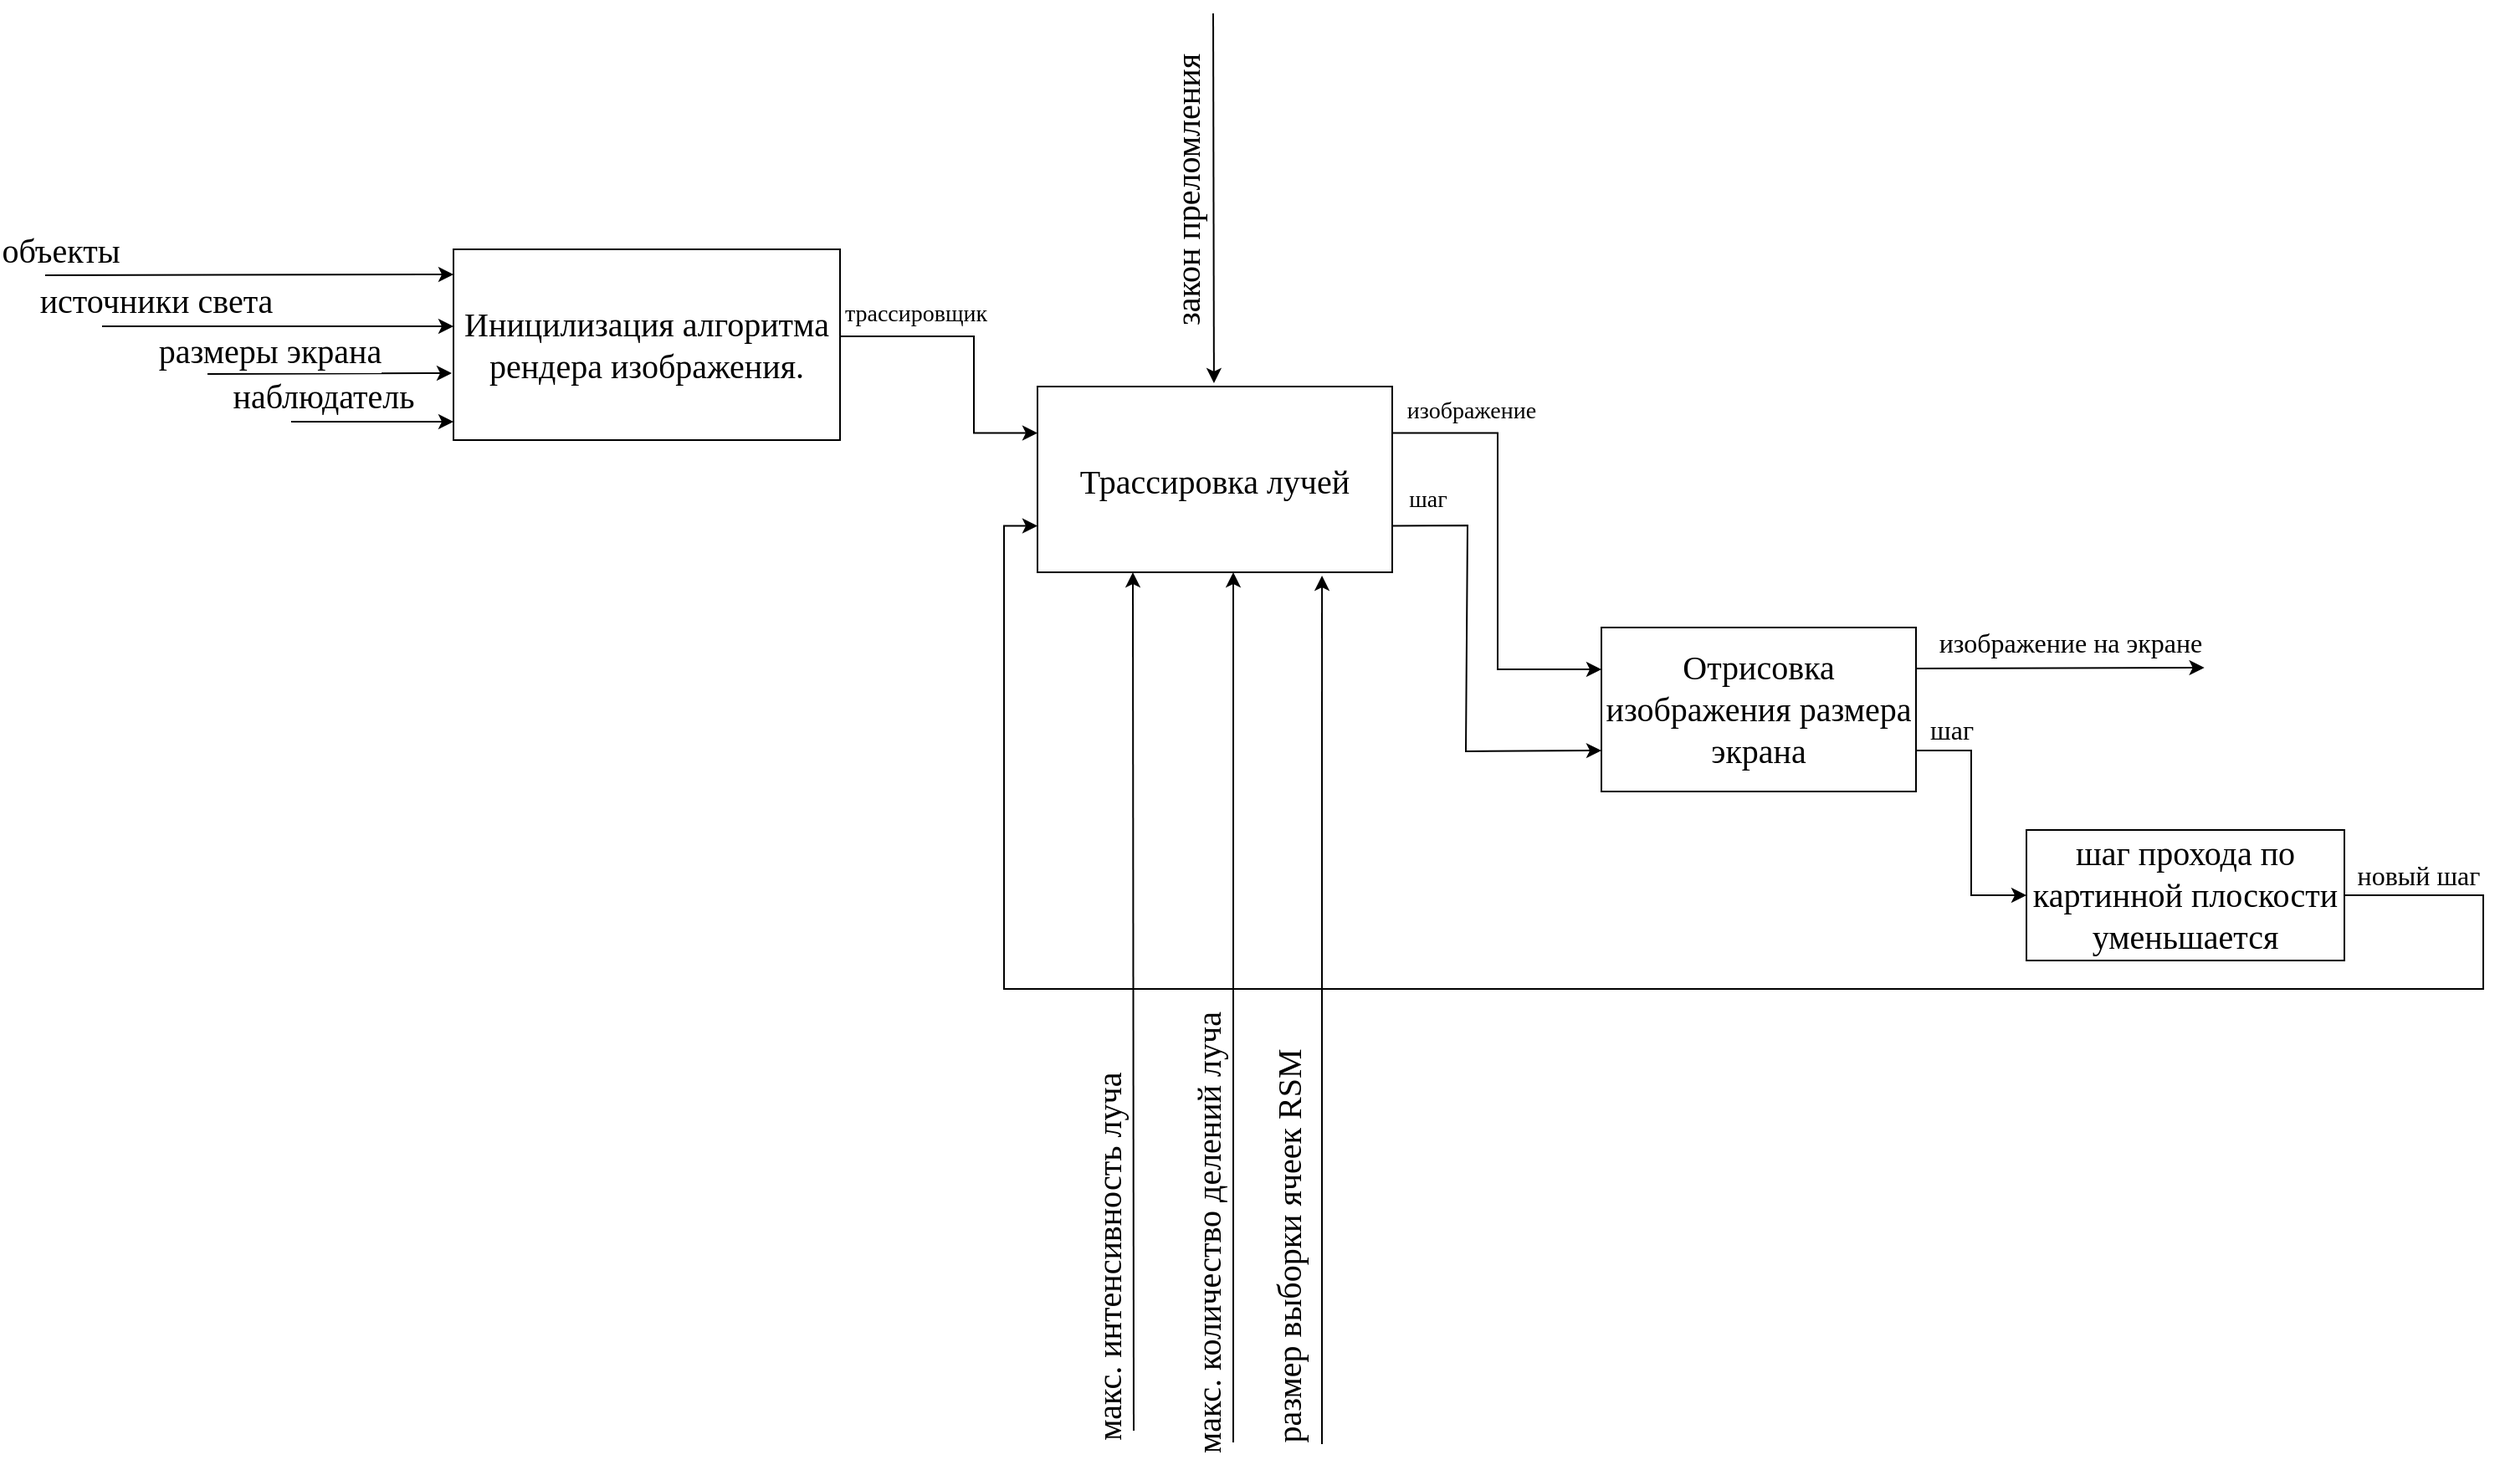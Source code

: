 <mxfile version="22.1.2" type="device">
  <diagram name="Page-1" id="eGsYXvjjxoPXz367dYDe">
    <mxGraphModel dx="2372" dy="981" grid="0" gridSize="10" guides="1" tooltips="1" connect="1" arrows="1" fold="1" page="0" pageScale="1" pageWidth="827" pageHeight="1169" math="0" shadow="0">
      <root>
        <mxCell id="0" />
        <mxCell id="1" parent="0" />
        <mxCell id="wv1XjT0LFwEQacN8_PaS-1" value="&lt;font face=&quot;Times New Roman&quot;&gt;Иницилизация алгоритма&lt;br&gt;рендера изображения.&lt;br&gt;&lt;/font&gt;" style="rounded=0;whiteSpace=wrap;html=1;hachureGap=4;fontFamily=Architects Daughter;fontSource=https%3A%2F%2Ffonts.googleapis.com%2Fcss%3Ffamily%3DArchitects%2BDaughter;fontSize=20;" parent="1" vertex="1">
          <mxGeometry x="205" y="273" width="231" height="114" as="geometry" />
        </mxCell>
        <mxCell id="mkTNvh2SJK-kbhCOiKYR-7" style="edgeStyle=orthogonalEdgeStyle;rounded=0;orthogonalLoop=1;jettySize=auto;html=1;exitX=1;exitY=0.5;exitDx=0;exitDy=0;entryX=0;entryY=0.25;entryDx=0;entryDy=0;" parent="1" source="wv1XjT0LFwEQacN8_PaS-1" target="mkTNvh2SJK-kbhCOiKYR-6" edge="1">
          <mxGeometry relative="1" as="geometry">
            <Array as="points">
              <mxPoint x="436" y="325" />
              <mxPoint x="516" y="325" />
              <mxPoint x="516" y="383" />
            </Array>
            <mxPoint x="448" y="325.5" as="sourcePoint" />
          </mxGeometry>
        </mxCell>
        <mxCell id="mkTNvh2SJK-kbhCOiKYR-10" value="&lt;font style=&quot;font-size: 14px;&quot; face=&quot;Times New Roman&quot;&gt;трассировщик&lt;/font&gt;" style="edgeLabel;html=1;align=center;verticalAlign=middle;resizable=0;points=[];" parent="mkTNvh2SJK-kbhCOiKYR-7" vertex="1" connectable="0">
          <mxGeometry x="-0.429" y="1" relative="1" as="geometry">
            <mxPoint x="-2" y="-12" as="offset" />
          </mxGeometry>
        </mxCell>
        <mxCell id="EeyhYUfQf3vMyXZD8uqz-1" style="edgeStyle=orthogonalEdgeStyle;rounded=0;orthogonalLoop=1;jettySize=auto;html=1;exitX=1;exitY=0.75;exitDx=0;exitDy=0;entryX=0;entryY=0.5;entryDx=0;entryDy=0;" edge="1" parent="1" source="wv1XjT0LFwEQacN8_PaS-3" target="wv1XjT0LFwEQacN8_PaS-5">
          <mxGeometry relative="1" as="geometry" />
        </mxCell>
        <mxCell id="EeyhYUfQf3vMyXZD8uqz-2" value="&lt;font style=&quot;font-size: 16px;&quot; face=&quot;Times New Roman&quot;&gt;шаг&lt;/font&gt;" style="edgeLabel;html=1;align=center;verticalAlign=middle;resizable=0;points=[];" vertex="1" connectable="0" parent="EeyhYUfQf3vMyXZD8uqz-1">
          <mxGeometry x="-0.747" y="4" relative="1" as="geometry">
            <mxPoint x="1" y="-9" as="offset" />
          </mxGeometry>
        </mxCell>
        <mxCell id="EeyhYUfQf3vMyXZD8uqz-5" style="edgeStyle=orthogonalEdgeStyle;rounded=0;orthogonalLoop=1;jettySize=auto;html=1;exitX=1;exitY=0.25;exitDx=0;exitDy=0;" edge="1" parent="1" source="wv1XjT0LFwEQacN8_PaS-3">
          <mxGeometry relative="1" as="geometry">
            <mxPoint x="1251.333" y="523" as="targetPoint" />
          </mxGeometry>
        </mxCell>
        <mxCell id="EeyhYUfQf3vMyXZD8uqz-6" value="&lt;font style=&quot;font-size: 16px;&quot; face=&quot;Times New Roman&quot;&gt;изображение на экране&lt;/font&gt;" style="edgeLabel;html=1;align=center;verticalAlign=middle;resizable=0;points=[];" vertex="1" connectable="0" parent="EeyhYUfQf3vMyXZD8uqz-5">
          <mxGeometry x="-0.135" relative="1" as="geometry">
            <mxPoint x="17" y="-16" as="offset" />
          </mxGeometry>
        </mxCell>
        <mxCell id="wv1XjT0LFwEQacN8_PaS-3" value="&lt;font face=&quot;Times New Roman&quot;&gt;Отрисовка изображения размера экрана&lt;/font&gt;" style="rounded=0;whiteSpace=wrap;html=1;hachureGap=4;strokeColor=default;align=center;verticalAlign=middle;fontFamily=Architects Daughter;fontSource=https%3A%2F%2Ffonts.googleapis.com%2Fcss%3Ffamily%3DArchitects%2BDaughter;fontSize=20;fontColor=default;fillColor=default;" parent="1" vertex="1">
          <mxGeometry x="891" y="499" width="188" height="98" as="geometry" />
        </mxCell>
        <mxCell id="EeyhYUfQf3vMyXZD8uqz-3" style="edgeStyle=orthogonalEdgeStyle;rounded=0;orthogonalLoop=1;jettySize=auto;html=1;exitX=1;exitY=0.5;exitDx=0;exitDy=0;entryX=0;entryY=0.75;entryDx=0;entryDy=0;" edge="1" parent="1" source="wv1XjT0LFwEQacN8_PaS-5" target="mkTNvh2SJK-kbhCOiKYR-6">
          <mxGeometry relative="1" as="geometry">
            <Array as="points">
              <mxPoint x="1418" y="659" />
              <mxPoint x="1418" y="715" />
              <mxPoint x="534" y="715" />
              <mxPoint x="534" y="438" />
            </Array>
          </mxGeometry>
        </mxCell>
        <mxCell id="EeyhYUfQf3vMyXZD8uqz-4" value="&lt;font style=&quot;font-size: 16px;&quot; face=&quot;Times New Roman&quot;&gt;новый шаг&lt;/font&gt;" style="edgeLabel;html=1;align=center;verticalAlign=middle;resizable=0;points=[];" vertex="1" connectable="0" parent="EeyhYUfQf3vMyXZD8uqz-3">
          <mxGeometry x="-0.141" y="1" relative="1" as="geometry">
            <mxPoint x="389" y="-69" as="offset" />
          </mxGeometry>
        </mxCell>
        <mxCell id="wv1XjT0LFwEQacN8_PaS-5" value="&lt;font face=&quot;Times New Roman&quot;&gt;шаг прохода по картинной плоскости уменьшается&lt;/font&gt;" style="rounded=0;whiteSpace=wrap;html=1;hachureGap=4;strokeColor=default;align=center;verticalAlign=middle;fontFamily=Architects Daughter;fontSource=https%3A%2F%2Ffonts.googleapis.com%2Fcss%3Ffamily%3DArchitects%2BDaughter;fontSize=20;fontColor=default;fillColor=default;" parent="1" vertex="1">
          <mxGeometry x="1145" y="620" width="190" height="78" as="geometry" />
        </mxCell>
        <mxCell id="wv1XjT0LFwEQacN8_PaS-8" value="" style="endArrow=classic;html=1;rounded=0;fontFamily=Architects Daughter;fontSource=https%3A%2F%2Ffonts.googleapis.com%2Fcss%3Ffamily%3DArchitects%2BDaughter;fontSize=20;fontColor=default;entryX=0.5;entryY=0;entryDx=0;entryDy=0;" parent="1" edge="1">
          <mxGeometry width="50" height="50" relative="1" as="geometry">
            <mxPoint x="659" y="132" as="sourcePoint" />
            <mxPoint x="659.47" y="353" as="targetPoint" />
          </mxGeometry>
        </mxCell>
        <mxCell id="wv1XjT0LFwEQacN8_PaS-9" value="&lt;font face=&quot;Times New Roman&quot;&gt;закон преломления&lt;/font&gt;" style="edgeLabel;html=1;align=center;verticalAlign=middle;resizable=0;points=[];fontSize=20;fontFamily=Architects Daughter;fontColor=default;rotation=-90;" parent="wv1XjT0LFwEQacN8_PaS-8" vertex="1" connectable="0">
          <mxGeometry x="-0.035" y="-2" relative="1" as="geometry">
            <mxPoint x="-13" y="-1" as="offset" />
          </mxGeometry>
        </mxCell>
        <mxCell id="wv1XjT0LFwEQacN8_PaS-18" value="" style="endArrow=classic;html=1;rounded=0;fontFamily=Architects Daughter;fontSource=https%3A%2F%2Ffonts.googleapis.com%2Fcss%3Ffamily%3DArchitects%2BDaughter;fontSize=20;fontColor=default;entryX=0.25;entryY=1;entryDx=0;entryDy=0;" parent="1" edge="1">
          <mxGeometry width="50" height="50" relative="1" as="geometry">
            <mxPoint x="611.5" y="979" as="sourcePoint" />
            <mxPoint x="611" y="466" as="targetPoint" />
          </mxGeometry>
        </mxCell>
        <mxCell id="wv1XjT0LFwEQacN8_PaS-19" value="&lt;font face=&quot;Times New Roman&quot;&gt;макс. интенсивность луча&lt;/font&gt;" style="edgeLabel;html=1;align=center;verticalAlign=middle;resizable=0;points=[];fontSize=20;fontFamily=Architects Daughter;fontColor=default;rotation=-90;" parent="wv1XjT0LFwEQacN8_PaS-18" vertex="1" connectable="0">
          <mxGeometry x="-0.368" y="-1" relative="1" as="geometry">
            <mxPoint x="-16" y="59" as="offset" />
          </mxGeometry>
        </mxCell>
        <mxCell id="wv1XjT0LFwEQacN8_PaS-20" value="" style="endArrow=classic;html=1;rounded=0;fontFamily=Architects Daughter;fontSource=https%3A%2F%2Ffonts.googleapis.com%2Fcss%3Ffamily%3DArchitects%2BDaughter;fontSize=20;fontColor=default;entryX=0.5;entryY=1;entryDx=0;entryDy=0;" parent="1" edge="1">
          <mxGeometry width="50" height="50" relative="1" as="geometry">
            <mxPoint x="671" y="986" as="sourcePoint" />
            <mxPoint x="671.0" y="466" as="targetPoint" />
          </mxGeometry>
        </mxCell>
        <mxCell id="wv1XjT0LFwEQacN8_PaS-21" value="&lt;font face=&quot;Times New Roman&quot;&gt;макс. количество делений луча&lt;/font&gt;" style="edgeLabel;html=1;align=center;verticalAlign=middle;resizable=0;points=[];fontSize=20;fontFamily=Architects Daughter;fontColor=default;rotation=-90;" parent="wv1XjT0LFwEQacN8_PaS-20" vertex="1" connectable="0">
          <mxGeometry x="-0.224" y="-3" relative="1" as="geometry">
            <mxPoint x="-18" y="77" as="offset" />
          </mxGeometry>
        </mxCell>
        <mxCell id="wv1XjT0LFwEQacN8_PaS-22" value="" style="endArrow=classic;html=1;rounded=0;fontFamily=Architects Daughter;fontSource=https%3A%2F%2Ffonts.googleapis.com%2Fcss%3Ffamily%3DArchitects%2BDaughter;fontSize=20;fontColor=default;entryX=0.75;entryY=1;entryDx=0;entryDy=0;" parent="1" edge="1">
          <mxGeometry width="50" height="50" relative="1" as="geometry">
            <mxPoint x="724" y="987" as="sourcePoint" />
            <mxPoint x="724.02" y="468" as="targetPoint" />
          </mxGeometry>
        </mxCell>
        <mxCell id="wv1XjT0LFwEQacN8_PaS-23" value="&lt;font face=&quot;Times New Roman&quot;&gt;размер выборки ячеек RSM&lt;/font&gt;" style="edgeLabel;html=1;align=center;verticalAlign=middle;resizable=0;points=[];fontSize=20;fontFamily=Architects Daughter;fontColor=default;rotation=-90;" parent="wv1XjT0LFwEQacN8_PaS-22" vertex="1" connectable="0">
          <mxGeometry x="0.094" y="-1" relative="1" as="geometry">
            <mxPoint x="-21" y="166" as="offset" />
          </mxGeometry>
        </mxCell>
        <mxCell id="wv1XjT0LFwEQacN8_PaS-24" value="" style="endArrow=classic;html=1;rounded=0;fontFamily=Architects Daughter;fontSource=https%3A%2F%2Ffonts.googleapis.com%2Fcss%3Ffamily%3DArchitects%2BDaughter;fontSize=20;fontColor=default;entryX=0;entryY=0.25;entryDx=0;entryDy=0;" parent="1" edge="1">
          <mxGeometry width="50" height="50" relative="1" as="geometry">
            <mxPoint x="-39" y="288.5" as="sourcePoint" />
            <mxPoint x="205" y="288" as="targetPoint" />
          </mxGeometry>
        </mxCell>
        <mxCell id="wv1XjT0LFwEQacN8_PaS-27" value="&lt;font face=&quot;Times New Roman&quot;&gt;объекты&lt;/font&gt;" style="edgeLabel;html=1;align=center;verticalAlign=middle;resizable=0;points=[];fontSize=20;fontFamily=Architects Daughter;fontColor=default;" parent="wv1XjT0LFwEQacN8_PaS-24" vertex="1" connectable="0">
          <mxGeometry x="-0.211" y="-1" relative="1" as="geometry">
            <mxPoint x="-88" y="-16" as="offset" />
          </mxGeometry>
        </mxCell>
        <mxCell id="wv1XjT0LFwEQacN8_PaS-25" value="" style="endArrow=classic;html=1;rounded=0;fontFamily=Architects Daughter;fontSource=https%3A%2F%2Ffonts.googleapis.com%2Fcss%3Ffamily%3DArchitects%2BDaughter;fontSize=20;fontColor=default;entryX=0;entryY=0.5;entryDx=0;entryDy=0;" parent="1" edge="1">
          <mxGeometry width="50" height="50" relative="1" as="geometry">
            <mxPoint x="-5" y="319" as="sourcePoint" />
            <mxPoint x="205" y="319" as="targetPoint" />
          </mxGeometry>
        </mxCell>
        <mxCell id="wv1XjT0LFwEQacN8_PaS-28" value="&lt;font face=&quot;Times New Roman&quot;&gt;источники света&lt;/font&gt;" style="edgeLabel;html=1;align=center;verticalAlign=middle;resizable=0;points=[];fontSize=20;fontFamily=Architects Daughter;fontColor=default;" parent="wv1XjT0LFwEQacN8_PaS-25" vertex="1" connectable="0">
          <mxGeometry x="-0.088" y="-4" relative="1" as="geometry">
            <mxPoint x="-64" y="-19" as="offset" />
          </mxGeometry>
        </mxCell>
        <mxCell id="wv1XjT0LFwEQacN8_PaS-26" value="" style="endArrow=classic;html=1;rounded=0;fontFamily=Architects Daughter;fontSource=https%3A%2F%2Ffonts.googleapis.com%2Fcss%3Ffamily%3DArchitects%2BDaughter;fontSize=20;fontColor=default;" parent="1" edge="1">
          <mxGeometry width="50" height="50" relative="1" as="geometry">
            <mxPoint x="58" y="347.5" as="sourcePoint" />
            <mxPoint x="204" y="347" as="targetPoint" />
          </mxGeometry>
        </mxCell>
        <mxCell id="wv1XjT0LFwEQacN8_PaS-29" value="&lt;font face=&quot;Times New Roman&quot;&gt;размеры экрана&lt;/font&gt;" style="edgeLabel;html=1;align=center;verticalAlign=middle;resizable=0;points=[];fontSize=20;fontFamily=Architects Daughter;fontColor=default;" parent="wv1XjT0LFwEQacN8_PaS-26" vertex="1" connectable="0">
          <mxGeometry x="-0.336" y="2" relative="1" as="geometry">
            <mxPoint x="-12" y="-12" as="offset" />
          </mxGeometry>
        </mxCell>
        <mxCell id="wv1XjT0LFwEQacN8_PaS-36" value="" style="endArrow=classic;html=1;rounded=0;fontFamily=Architects Daughter;fontSource=https%3A%2F%2Ffonts.googleapis.com%2Fcss%3Ffamily%3DArchitects%2BDaughter;fontSize=20;fontColor=default;" parent="1" edge="1">
          <mxGeometry width="50" height="50" relative="1" as="geometry">
            <mxPoint x="108" y="376" as="sourcePoint" />
            <mxPoint x="205" y="376" as="targetPoint" />
          </mxGeometry>
        </mxCell>
        <mxCell id="wv1XjT0LFwEQacN8_PaS-37" value="&lt;font face=&quot;Times New Roman&quot;&gt;наблюдатель&lt;/font&gt;" style="edgeLabel;html=1;align=center;verticalAlign=middle;resizable=0;points=[];fontSize=20;fontFamily=Architects Daughter;fontColor=default;" parent="wv1XjT0LFwEQacN8_PaS-36" vertex="1" connectable="0">
          <mxGeometry x="-0.641" relative="1" as="geometry">
            <mxPoint x="1" y="-15" as="offset" />
          </mxGeometry>
        </mxCell>
        <mxCell id="mkTNvh2SJK-kbhCOiKYR-15" style="edgeStyle=orthogonalEdgeStyle;rounded=0;orthogonalLoop=1;jettySize=auto;html=1;entryX=0;entryY=0.25;entryDx=0;entryDy=0;exitX=1;exitY=0.25;exitDx=0;exitDy=0;" parent="1" source="mkTNvh2SJK-kbhCOiKYR-6" target="wv1XjT0LFwEQacN8_PaS-3" edge="1">
          <mxGeometry relative="1" as="geometry">
            <mxPoint x="788" y="310" as="sourcePoint" />
            <mxPoint x="861" y="462.5" as="targetPoint" />
            <Array as="points">
              <mxPoint x="829" y="383" />
              <mxPoint x="829" y="524" />
              <mxPoint x="891" y="524" />
            </Array>
          </mxGeometry>
        </mxCell>
        <mxCell id="mkTNvh2SJK-kbhCOiKYR-18" value="&lt;font style=&quot;font-size: 14px;&quot; face=&quot;Times New Roman&quot;&gt;изображение&lt;/font&gt;" style="edgeLabel;html=1;align=center;verticalAlign=middle;resizable=0;points=[];" parent="mkTNvh2SJK-kbhCOiKYR-15" vertex="1" connectable="0">
          <mxGeometry x="-0.635" relative="1" as="geometry">
            <mxPoint x="-2" y="-13" as="offset" />
          </mxGeometry>
        </mxCell>
        <mxCell id="mkTNvh2SJK-kbhCOiKYR-6" value="&lt;font style=&quot;font-size: 20px;&quot; face=&quot;Times New Roman&quot;&gt;Трассировка лучей&lt;/font&gt;" style="rounded=0;whiteSpace=wrap;html=1;" parent="1" vertex="1">
          <mxGeometry x="554" y="355" width="212" height="111" as="geometry" />
        </mxCell>
        <mxCell id="mkTNvh2SJK-kbhCOiKYR-20" value="" style="endArrow=classic;html=1;rounded=0;entryX=0;entryY=0.75;entryDx=0;entryDy=0;exitX=1;exitY=0.75;exitDx=0;exitDy=0;" parent="1" target="wv1XjT0LFwEQacN8_PaS-3" edge="1" source="mkTNvh2SJK-kbhCOiKYR-6">
          <mxGeometry width="50" height="50" relative="1" as="geometry">
            <mxPoint x="810" y="486" as="sourcePoint" />
            <mxPoint x="898" y="560" as="targetPoint" />
            <Array as="points">
              <mxPoint x="811" y="438" />
              <mxPoint x="810" y="573" />
            </Array>
          </mxGeometry>
        </mxCell>
        <mxCell id="mkTNvh2SJK-kbhCOiKYR-27" value="&lt;font style=&quot;font-size: 14px;&quot; face=&quot;Times New Roman&quot;&gt;шаг&lt;/font&gt;" style="edgeLabel;html=1;align=center;verticalAlign=middle;resizable=0;points=[];" parent="mkTNvh2SJK-kbhCOiKYR-20" vertex="1" connectable="0">
          <mxGeometry x="0.701" y="1" relative="1" as="geometry">
            <mxPoint x="-65" y="-149" as="offset" />
          </mxGeometry>
        </mxCell>
      </root>
    </mxGraphModel>
  </diagram>
</mxfile>
